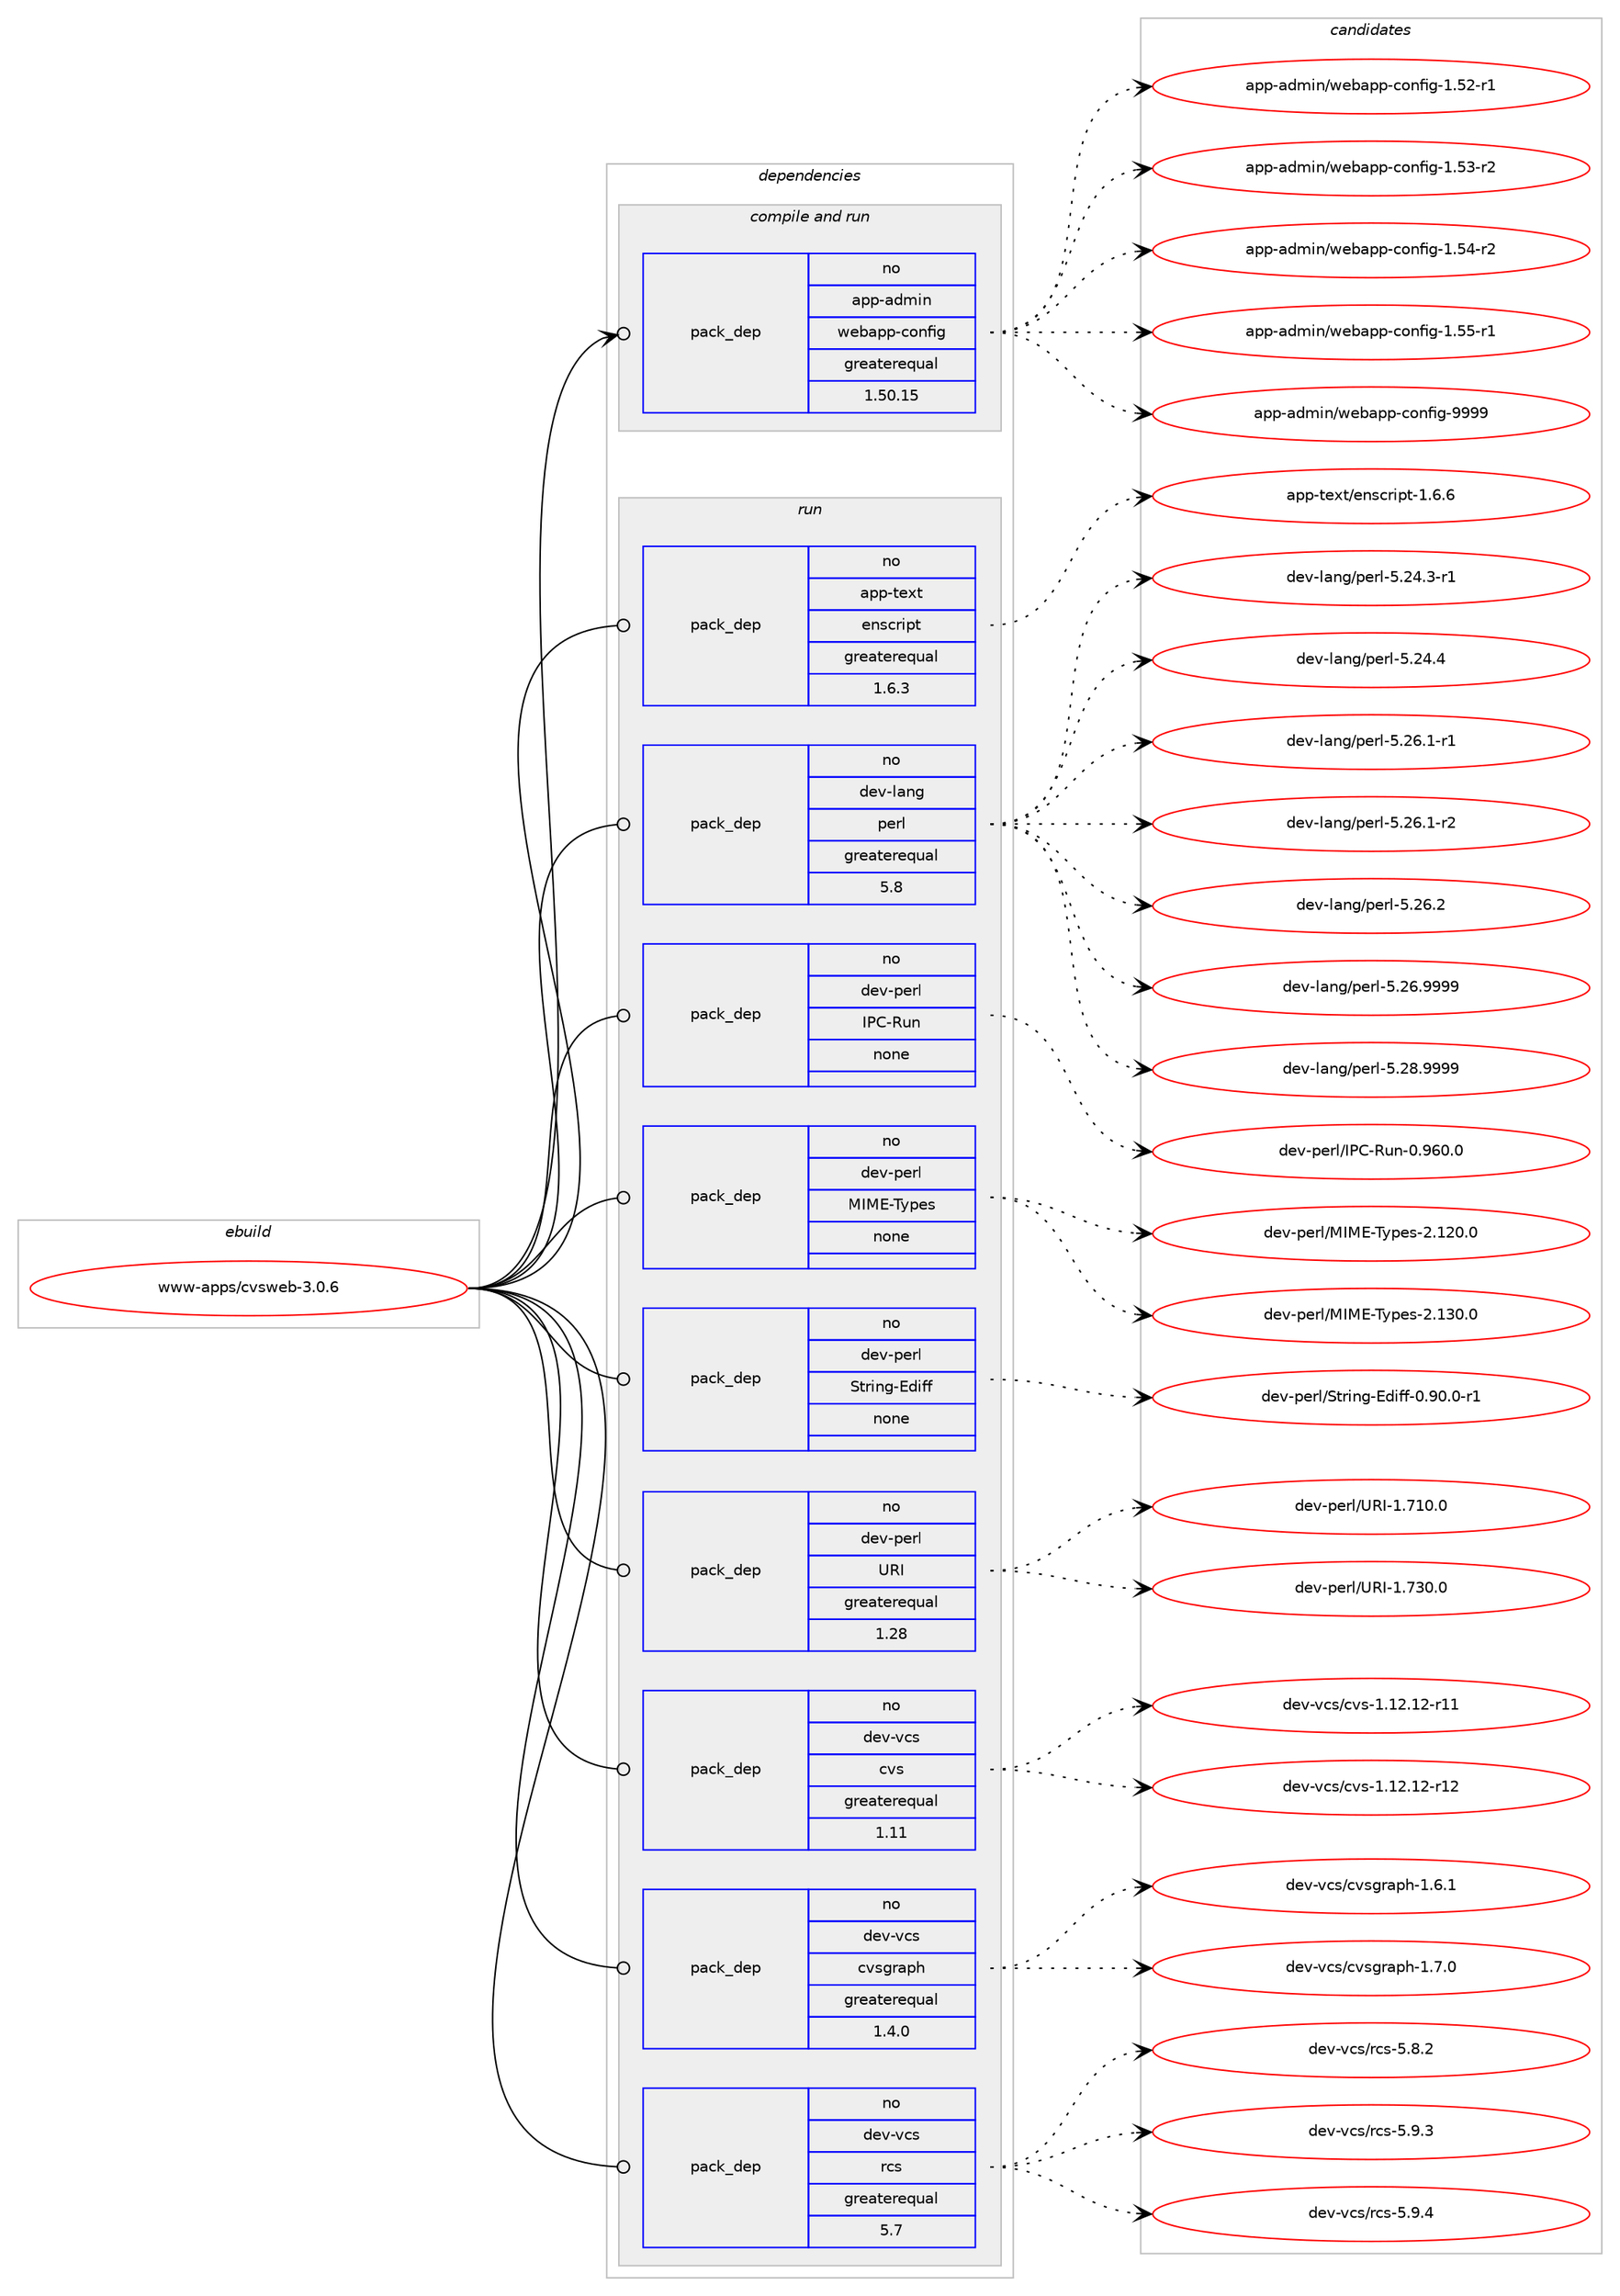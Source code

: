 digraph prolog {

# *************
# Graph options
# *************

newrank=true;
concentrate=true;
compound=true;
graph [rankdir=LR,fontname=Helvetica,fontsize=10,ranksep=1.5];#, ranksep=2.5, nodesep=0.2];
edge  [arrowhead=vee];
node  [fontname=Helvetica,fontsize=10];

# **********
# The ebuild
# **********

subgraph cluster_leftcol {
color=gray;
rank=same;
label=<<i>ebuild</i>>;
id [label="www-apps/cvsweb-3.0.6", color=red, width=4, href="../www-apps/cvsweb-3.0.6.svg"];
}

# ****************
# The dependencies
# ****************

subgraph cluster_midcol {
color=gray;
label=<<i>dependencies</i>>;
subgraph cluster_compile {
fillcolor="#eeeeee";
style=filled;
label=<<i>compile</i>>;
}
subgraph cluster_compileandrun {
fillcolor="#eeeeee";
style=filled;
label=<<i>compile and run</i>>;
subgraph pack7399 {
dependency8635 [label=<<TABLE BORDER="0" CELLBORDER="1" CELLSPACING="0" CELLPADDING="4" WIDTH="220"><TR><TD ROWSPAN="6" CELLPADDING="30">pack_dep</TD></TR><TR><TD WIDTH="110">no</TD></TR><TR><TD>app-admin</TD></TR><TR><TD>webapp-config</TD></TR><TR><TD>greaterequal</TD></TR><TR><TD>1.50.15</TD></TR></TABLE>>, shape=none, color=blue];
}
id:e -> dependency8635:w [weight=20,style="solid",arrowhead="odotvee"];
}
subgraph cluster_run {
fillcolor="#eeeeee";
style=filled;
label=<<i>run</i>>;
subgraph pack7400 {
dependency8636 [label=<<TABLE BORDER="0" CELLBORDER="1" CELLSPACING="0" CELLPADDING="4" WIDTH="220"><TR><TD ROWSPAN="6" CELLPADDING="30">pack_dep</TD></TR><TR><TD WIDTH="110">no</TD></TR><TR><TD>app-text</TD></TR><TR><TD>enscript</TD></TR><TR><TD>greaterequal</TD></TR><TR><TD>1.6.3</TD></TR></TABLE>>, shape=none, color=blue];
}
id:e -> dependency8636:w [weight=20,style="solid",arrowhead="odot"];
subgraph pack7401 {
dependency8637 [label=<<TABLE BORDER="0" CELLBORDER="1" CELLSPACING="0" CELLPADDING="4" WIDTH="220"><TR><TD ROWSPAN="6" CELLPADDING="30">pack_dep</TD></TR><TR><TD WIDTH="110">no</TD></TR><TR><TD>dev-lang</TD></TR><TR><TD>perl</TD></TR><TR><TD>greaterequal</TD></TR><TR><TD>5.8</TD></TR></TABLE>>, shape=none, color=blue];
}
id:e -> dependency8637:w [weight=20,style="solid",arrowhead="odot"];
subgraph pack7402 {
dependency8638 [label=<<TABLE BORDER="0" CELLBORDER="1" CELLSPACING="0" CELLPADDING="4" WIDTH="220"><TR><TD ROWSPAN="6" CELLPADDING="30">pack_dep</TD></TR><TR><TD WIDTH="110">no</TD></TR><TR><TD>dev-perl</TD></TR><TR><TD>IPC-Run</TD></TR><TR><TD>none</TD></TR><TR><TD></TD></TR></TABLE>>, shape=none, color=blue];
}
id:e -> dependency8638:w [weight=20,style="solid",arrowhead="odot"];
subgraph pack7403 {
dependency8639 [label=<<TABLE BORDER="0" CELLBORDER="1" CELLSPACING="0" CELLPADDING="4" WIDTH="220"><TR><TD ROWSPAN="6" CELLPADDING="30">pack_dep</TD></TR><TR><TD WIDTH="110">no</TD></TR><TR><TD>dev-perl</TD></TR><TR><TD>MIME-Types</TD></TR><TR><TD>none</TD></TR><TR><TD></TD></TR></TABLE>>, shape=none, color=blue];
}
id:e -> dependency8639:w [weight=20,style="solid",arrowhead="odot"];
subgraph pack7404 {
dependency8640 [label=<<TABLE BORDER="0" CELLBORDER="1" CELLSPACING="0" CELLPADDING="4" WIDTH="220"><TR><TD ROWSPAN="6" CELLPADDING="30">pack_dep</TD></TR><TR><TD WIDTH="110">no</TD></TR><TR><TD>dev-perl</TD></TR><TR><TD>String-Ediff</TD></TR><TR><TD>none</TD></TR><TR><TD></TD></TR></TABLE>>, shape=none, color=blue];
}
id:e -> dependency8640:w [weight=20,style="solid",arrowhead="odot"];
subgraph pack7405 {
dependency8641 [label=<<TABLE BORDER="0" CELLBORDER="1" CELLSPACING="0" CELLPADDING="4" WIDTH="220"><TR><TD ROWSPAN="6" CELLPADDING="30">pack_dep</TD></TR><TR><TD WIDTH="110">no</TD></TR><TR><TD>dev-perl</TD></TR><TR><TD>URI</TD></TR><TR><TD>greaterequal</TD></TR><TR><TD>1.28</TD></TR></TABLE>>, shape=none, color=blue];
}
id:e -> dependency8641:w [weight=20,style="solid",arrowhead="odot"];
subgraph pack7406 {
dependency8642 [label=<<TABLE BORDER="0" CELLBORDER="1" CELLSPACING="0" CELLPADDING="4" WIDTH="220"><TR><TD ROWSPAN="6" CELLPADDING="30">pack_dep</TD></TR><TR><TD WIDTH="110">no</TD></TR><TR><TD>dev-vcs</TD></TR><TR><TD>cvs</TD></TR><TR><TD>greaterequal</TD></TR><TR><TD>1.11</TD></TR></TABLE>>, shape=none, color=blue];
}
id:e -> dependency8642:w [weight=20,style="solid",arrowhead="odot"];
subgraph pack7407 {
dependency8643 [label=<<TABLE BORDER="0" CELLBORDER="1" CELLSPACING="0" CELLPADDING="4" WIDTH="220"><TR><TD ROWSPAN="6" CELLPADDING="30">pack_dep</TD></TR><TR><TD WIDTH="110">no</TD></TR><TR><TD>dev-vcs</TD></TR><TR><TD>cvsgraph</TD></TR><TR><TD>greaterequal</TD></TR><TR><TD>1.4.0</TD></TR></TABLE>>, shape=none, color=blue];
}
id:e -> dependency8643:w [weight=20,style="solid",arrowhead="odot"];
subgraph pack7408 {
dependency8644 [label=<<TABLE BORDER="0" CELLBORDER="1" CELLSPACING="0" CELLPADDING="4" WIDTH="220"><TR><TD ROWSPAN="6" CELLPADDING="30">pack_dep</TD></TR><TR><TD WIDTH="110">no</TD></TR><TR><TD>dev-vcs</TD></TR><TR><TD>rcs</TD></TR><TR><TD>greaterequal</TD></TR><TR><TD>5.7</TD></TR></TABLE>>, shape=none, color=blue];
}
id:e -> dependency8644:w [weight=20,style="solid",arrowhead="odot"];
}
}

# **************
# The candidates
# **************

subgraph cluster_choices {
rank=same;
color=gray;
label=<<i>candidates</i>>;

subgraph choice7399 {
color=black;
nodesep=1;
choice971121124597100109105110471191019897112112459911111010210510345494653504511449 [label="app-admin/webapp-config-1.52-r1", color=red, width=4,href="../app-admin/webapp-config-1.52-r1.svg"];
choice971121124597100109105110471191019897112112459911111010210510345494653514511450 [label="app-admin/webapp-config-1.53-r2", color=red, width=4,href="../app-admin/webapp-config-1.53-r2.svg"];
choice971121124597100109105110471191019897112112459911111010210510345494653524511450 [label="app-admin/webapp-config-1.54-r2", color=red, width=4,href="../app-admin/webapp-config-1.54-r2.svg"];
choice971121124597100109105110471191019897112112459911111010210510345494653534511449 [label="app-admin/webapp-config-1.55-r1", color=red, width=4,href="../app-admin/webapp-config-1.55-r1.svg"];
choice97112112459710010910511047119101989711211245991111101021051034557575757 [label="app-admin/webapp-config-9999", color=red, width=4,href="../app-admin/webapp-config-9999.svg"];
dependency8635:e -> choice971121124597100109105110471191019897112112459911111010210510345494653504511449:w [style=dotted,weight="100"];
dependency8635:e -> choice971121124597100109105110471191019897112112459911111010210510345494653514511450:w [style=dotted,weight="100"];
dependency8635:e -> choice971121124597100109105110471191019897112112459911111010210510345494653524511450:w [style=dotted,weight="100"];
dependency8635:e -> choice971121124597100109105110471191019897112112459911111010210510345494653534511449:w [style=dotted,weight="100"];
dependency8635:e -> choice97112112459710010910511047119101989711211245991111101021051034557575757:w [style=dotted,weight="100"];
}
subgraph choice7400 {
color=black;
nodesep=1;
choice97112112451161011201164710111011599114105112116454946544654 [label="app-text/enscript-1.6.6", color=red, width=4,href="../app-text/enscript-1.6.6.svg"];
dependency8636:e -> choice97112112451161011201164710111011599114105112116454946544654:w [style=dotted,weight="100"];
}
subgraph choice7401 {
color=black;
nodesep=1;
choice100101118451089711010347112101114108455346505246514511449 [label="dev-lang/perl-5.24.3-r1", color=red, width=4,href="../dev-lang/perl-5.24.3-r1.svg"];
choice10010111845108971101034711210111410845534650524652 [label="dev-lang/perl-5.24.4", color=red, width=4,href="../dev-lang/perl-5.24.4.svg"];
choice100101118451089711010347112101114108455346505446494511449 [label="dev-lang/perl-5.26.1-r1", color=red, width=4,href="../dev-lang/perl-5.26.1-r1.svg"];
choice100101118451089711010347112101114108455346505446494511450 [label="dev-lang/perl-5.26.1-r2", color=red, width=4,href="../dev-lang/perl-5.26.1-r2.svg"];
choice10010111845108971101034711210111410845534650544650 [label="dev-lang/perl-5.26.2", color=red, width=4,href="../dev-lang/perl-5.26.2.svg"];
choice10010111845108971101034711210111410845534650544657575757 [label="dev-lang/perl-5.26.9999", color=red, width=4,href="../dev-lang/perl-5.26.9999.svg"];
choice10010111845108971101034711210111410845534650564657575757 [label="dev-lang/perl-5.28.9999", color=red, width=4,href="../dev-lang/perl-5.28.9999.svg"];
dependency8637:e -> choice100101118451089711010347112101114108455346505246514511449:w [style=dotted,weight="100"];
dependency8637:e -> choice10010111845108971101034711210111410845534650524652:w [style=dotted,weight="100"];
dependency8637:e -> choice100101118451089711010347112101114108455346505446494511449:w [style=dotted,weight="100"];
dependency8637:e -> choice100101118451089711010347112101114108455346505446494511450:w [style=dotted,weight="100"];
dependency8637:e -> choice10010111845108971101034711210111410845534650544650:w [style=dotted,weight="100"];
dependency8637:e -> choice10010111845108971101034711210111410845534650544657575757:w [style=dotted,weight="100"];
dependency8637:e -> choice10010111845108971101034711210111410845534650564657575757:w [style=dotted,weight="100"];
}
subgraph choice7402 {
color=black;
nodesep=1;
choice100101118451121011141084773806745821171104548465754484648 [label="dev-perl/IPC-Run-0.960.0", color=red, width=4,href="../dev-perl/IPC-Run-0.960.0.svg"];
dependency8638:e -> choice100101118451121011141084773806745821171104548465754484648:w [style=dotted,weight="100"];
}
subgraph choice7403 {
color=black;
nodesep=1;
choice10010111845112101114108477773776945841211121011154550464950484648 [label="dev-perl/MIME-Types-2.120.0", color=red, width=4,href="../dev-perl/MIME-Types-2.120.0.svg"];
choice10010111845112101114108477773776945841211121011154550464951484648 [label="dev-perl/MIME-Types-2.130.0", color=red, width=4,href="../dev-perl/MIME-Types-2.130.0.svg"];
dependency8639:e -> choice10010111845112101114108477773776945841211121011154550464950484648:w [style=dotted,weight="100"];
dependency8639:e -> choice10010111845112101114108477773776945841211121011154550464951484648:w [style=dotted,weight="100"];
}
subgraph choice7404 {
color=black;
nodesep=1;
choice1001011184511210111410847831161141051101034569100105102102454846574846484511449 [label="dev-perl/String-Ediff-0.90.0-r1", color=red, width=4,href="../dev-perl/String-Ediff-0.90.0-r1.svg"];
dependency8640:e -> choice1001011184511210111410847831161141051101034569100105102102454846574846484511449:w [style=dotted,weight="100"];
}
subgraph choice7405 {
color=black;
nodesep=1;
choice10010111845112101114108478582734549465549484648 [label="dev-perl/URI-1.710.0", color=red, width=4,href="../dev-perl/URI-1.710.0.svg"];
choice10010111845112101114108478582734549465551484648 [label="dev-perl/URI-1.730.0", color=red, width=4,href="../dev-perl/URI-1.730.0.svg"];
dependency8641:e -> choice10010111845112101114108478582734549465549484648:w [style=dotted,weight="100"];
dependency8641:e -> choice10010111845112101114108478582734549465551484648:w [style=dotted,weight="100"];
}
subgraph choice7406 {
color=black;
nodesep=1;
choice100101118451189911547991181154549464950464950451144949 [label="dev-vcs/cvs-1.12.12-r11", color=red, width=4,href="../dev-vcs/cvs-1.12.12-r11.svg"];
choice100101118451189911547991181154549464950464950451144950 [label="dev-vcs/cvs-1.12.12-r12", color=red, width=4,href="../dev-vcs/cvs-1.12.12-r12.svg"];
dependency8642:e -> choice100101118451189911547991181154549464950464950451144949:w [style=dotted,weight="100"];
dependency8642:e -> choice100101118451189911547991181154549464950464950451144950:w [style=dotted,weight="100"];
}
subgraph choice7407 {
color=black;
nodesep=1;
choice1001011184511899115479911811510311497112104454946544649 [label="dev-vcs/cvsgraph-1.6.1", color=red, width=4,href="../dev-vcs/cvsgraph-1.6.1.svg"];
choice1001011184511899115479911811510311497112104454946554648 [label="dev-vcs/cvsgraph-1.7.0", color=red, width=4,href="../dev-vcs/cvsgraph-1.7.0.svg"];
dependency8643:e -> choice1001011184511899115479911811510311497112104454946544649:w [style=dotted,weight="100"];
dependency8643:e -> choice1001011184511899115479911811510311497112104454946554648:w [style=dotted,weight="100"];
}
subgraph choice7408 {
color=black;
nodesep=1;
choice10010111845118991154711499115455346564650 [label="dev-vcs/rcs-5.8.2", color=red, width=4,href="../dev-vcs/rcs-5.8.2.svg"];
choice10010111845118991154711499115455346574651 [label="dev-vcs/rcs-5.9.3", color=red, width=4,href="../dev-vcs/rcs-5.9.3.svg"];
choice10010111845118991154711499115455346574652 [label="dev-vcs/rcs-5.9.4", color=red, width=4,href="../dev-vcs/rcs-5.9.4.svg"];
dependency8644:e -> choice10010111845118991154711499115455346564650:w [style=dotted,weight="100"];
dependency8644:e -> choice10010111845118991154711499115455346574651:w [style=dotted,weight="100"];
dependency8644:e -> choice10010111845118991154711499115455346574652:w [style=dotted,weight="100"];
}
}

}
